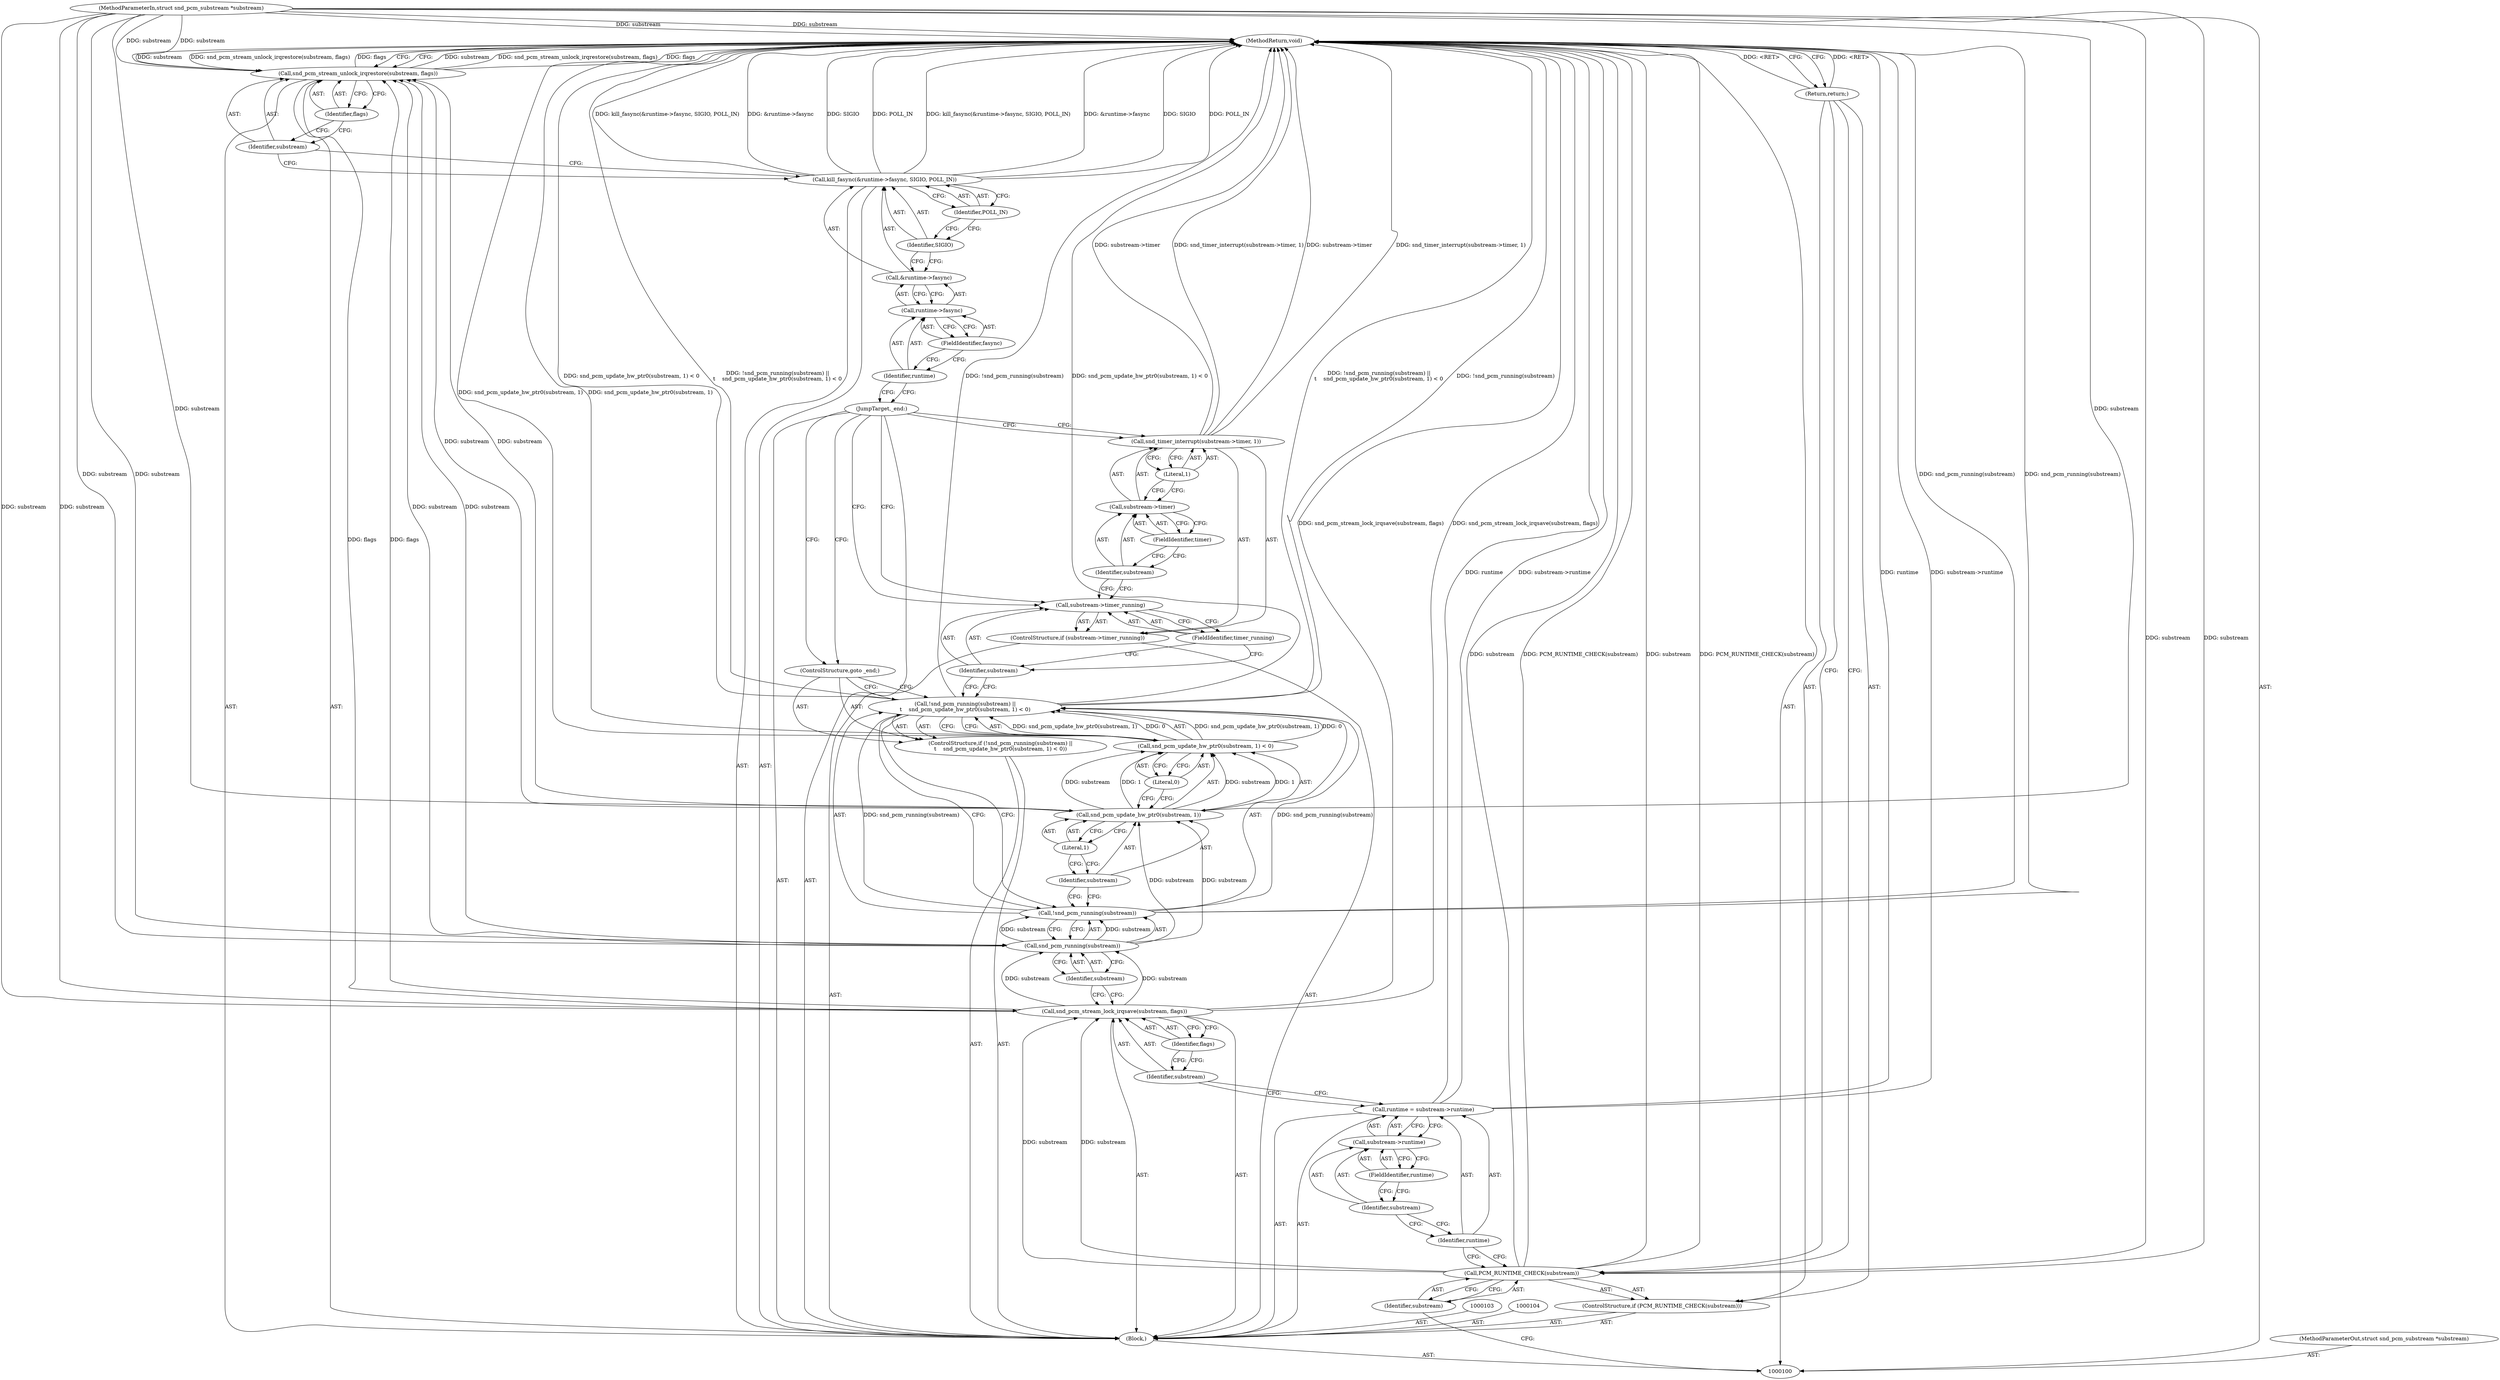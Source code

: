 digraph "0_linux_3aa02cb664c5fb1042958c8d1aa8c35055a2ebc4" {
"1000148" [label="(MethodReturn,void)"];
"1000101" [label="(MethodParameterIn,struct snd_pcm_substream *substream)"];
"1000218" [label="(MethodParameterOut,struct snd_pcm_substream *substream)"];
"1000114" [label="(Call,snd_pcm_stream_lock_irqsave(substream, flags))"];
"1000115" [label="(Identifier,substream)"];
"1000116" [label="(Identifier,flags)"];
"1000117" [label="(ControlStructure,if (!snd_pcm_running(substream) ||\n\t    snd_pcm_update_hw_ptr0(substream, 1) < 0))"];
"1000121" [label="(Identifier,substream)"];
"1000118" [label="(Call,!snd_pcm_running(substream) ||\n\t    snd_pcm_update_hw_ptr0(substream, 1) < 0)"];
"1000119" [label="(Call,!snd_pcm_running(substream))"];
"1000120" [label="(Call,snd_pcm_running(substream))"];
"1000124" [label="(Identifier,substream)"];
"1000125" [label="(Literal,1)"];
"1000126" [label="(Literal,0)"];
"1000122" [label="(Call,snd_pcm_update_hw_ptr0(substream, 1) < 0)"];
"1000123" [label="(Call,snd_pcm_update_hw_ptr0(substream, 1))"];
"1000127" [label="(ControlStructure,goto _end;)"];
"1000128" [label="(ControlStructure,if (substream->timer_running))"];
"1000131" [label="(FieldIdentifier,timer_running)"];
"1000129" [label="(Call,substream->timer_running)"];
"1000130" [label="(Identifier,substream)"];
"1000133" [label="(Call,substream->timer)"];
"1000134" [label="(Identifier,substream)"];
"1000132" [label="(Call,snd_timer_interrupt(substream->timer, 1))"];
"1000135" [label="(FieldIdentifier,timer)"];
"1000136" [label="(Literal,1)"];
"1000137" [label="(JumpTarget,_end:)"];
"1000102" [label="(Block,)"];
"1000139" [label="(Call,&runtime->fasync)"];
"1000140" [label="(Call,runtime->fasync)"];
"1000141" [label="(Identifier,runtime)"];
"1000138" [label="(Call,kill_fasync(&runtime->fasync, SIGIO, POLL_IN))"];
"1000142" [label="(FieldIdentifier,fasync)"];
"1000143" [label="(Identifier,SIGIO)"];
"1000144" [label="(Identifier,POLL_IN)"];
"1000145" [label="(Call,snd_pcm_stream_unlock_irqrestore(substream, flags))"];
"1000146" [label="(Identifier,substream)"];
"1000147" [label="(Identifier,flags)"];
"1000105" [label="(ControlStructure,if (PCM_RUNTIME_CHECK(substream)))"];
"1000107" [label="(Identifier,substream)"];
"1000106" [label="(Call,PCM_RUNTIME_CHECK(substream))"];
"1000108" [label="(Return,return;)"];
"1000109" [label="(Call,runtime = substream->runtime)"];
"1000110" [label="(Identifier,runtime)"];
"1000111" [label="(Call,substream->runtime)"];
"1000112" [label="(Identifier,substream)"];
"1000113" [label="(FieldIdentifier,runtime)"];
"1000148" -> "1000100"  [label="AST: "];
"1000148" -> "1000108"  [label="CFG: "];
"1000148" -> "1000145"  [label="CFG: "];
"1000108" -> "1000148"  [label="DDG: <RET>"];
"1000106" -> "1000148"  [label="DDG: substream"];
"1000106" -> "1000148"  [label="DDG: PCM_RUNTIME_CHECK(substream)"];
"1000114" -> "1000148"  [label="DDG: snd_pcm_stream_lock_irqsave(substream, flags)"];
"1000138" -> "1000148"  [label="DDG: POLL_IN"];
"1000138" -> "1000148"  [label="DDG: kill_fasync(&runtime->fasync, SIGIO, POLL_IN)"];
"1000138" -> "1000148"  [label="DDG: &runtime->fasync"];
"1000138" -> "1000148"  [label="DDG: SIGIO"];
"1000118" -> "1000148"  [label="DDG: !snd_pcm_running(substream) ||\n\t    snd_pcm_update_hw_ptr0(substream, 1) < 0"];
"1000118" -> "1000148"  [label="DDG: !snd_pcm_running(substream)"];
"1000118" -> "1000148"  [label="DDG: snd_pcm_update_hw_ptr0(substream, 1) < 0"];
"1000132" -> "1000148"  [label="DDG: substream->timer"];
"1000132" -> "1000148"  [label="DDG: snd_timer_interrupt(substream->timer, 1)"];
"1000145" -> "1000148"  [label="DDG: substream"];
"1000145" -> "1000148"  [label="DDG: snd_pcm_stream_unlock_irqrestore(substream, flags)"];
"1000145" -> "1000148"  [label="DDG: flags"];
"1000122" -> "1000148"  [label="DDG: snd_pcm_update_hw_ptr0(substream, 1)"];
"1000101" -> "1000148"  [label="DDG: substream"];
"1000109" -> "1000148"  [label="DDG: runtime"];
"1000109" -> "1000148"  [label="DDG: substream->runtime"];
"1000119" -> "1000148"  [label="DDG: snd_pcm_running(substream)"];
"1000101" -> "1000100"  [label="AST: "];
"1000101" -> "1000148"  [label="DDG: substream"];
"1000101" -> "1000106"  [label="DDG: substream"];
"1000101" -> "1000114"  [label="DDG: substream"];
"1000101" -> "1000120"  [label="DDG: substream"];
"1000101" -> "1000123"  [label="DDG: substream"];
"1000101" -> "1000145"  [label="DDG: substream"];
"1000218" -> "1000100"  [label="AST: "];
"1000114" -> "1000102"  [label="AST: "];
"1000114" -> "1000116"  [label="CFG: "];
"1000115" -> "1000114"  [label="AST: "];
"1000116" -> "1000114"  [label="AST: "];
"1000121" -> "1000114"  [label="CFG: "];
"1000114" -> "1000148"  [label="DDG: snd_pcm_stream_lock_irqsave(substream, flags)"];
"1000106" -> "1000114"  [label="DDG: substream"];
"1000101" -> "1000114"  [label="DDG: substream"];
"1000114" -> "1000120"  [label="DDG: substream"];
"1000114" -> "1000145"  [label="DDG: flags"];
"1000115" -> "1000114"  [label="AST: "];
"1000115" -> "1000109"  [label="CFG: "];
"1000116" -> "1000115"  [label="CFG: "];
"1000116" -> "1000114"  [label="AST: "];
"1000116" -> "1000115"  [label="CFG: "];
"1000114" -> "1000116"  [label="CFG: "];
"1000117" -> "1000102"  [label="AST: "];
"1000118" -> "1000117"  [label="AST: "];
"1000127" -> "1000117"  [label="AST: "];
"1000121" -> "1000120"  [label="AST: "];
"1000121" -> "1000114"  [label="CFG: "];
"1000120" -> "1000121"  [label="CFG: "];
"1000118" -> "1000117"  [label="AST: "];
"1000118" -> "1000119"  [label="CFG: "];
"1000118" -> "1000122"  [label="CFG: "];
"1000119" -> "1000118"  [label="AST: "];
"1000122" -> "1000118"  [label="AST: "];
"1000127" -> "1000118"  [label="CFG: "];
"1000130" -> "1000118"  [label="CFG: "];
"1000118" -> "1000148"  [label="DDG: !snd_pcm_running(substream) ||\n\t    snd_pcm_update_hw_ptr0(substream, 1) < 0"];
"1000118" -> "1000148"  [label="DDG: !snd_pcm_running(substream)"];
"1000118" -> "1000148"  [label="DDG: snd_pcm_update_hw_ptr0(substream, 1) < 0"];
"1000119" -> "1000118"  [label="DDG: snd_pcm_running(substream)"];
"1000122" -> "1000118"  [label="DDG: snd_pcm_update_hw_ptr0(substream, 1)"];
"1000122" -> "1000118"  [label="DDG: 0"];
"1000119" -> "1000118"  [label="AST: "];
"1000119" -> "1000120"  [label="CFG: "];
"1000120" -> "1000119"  [label="AST: "];
"1000124" -> "1000119"  [label="CFG: "];
"1000118" -> "1000119"  [label="CFG: "];
"1000119" -> "1000148"  [label="DDG: snd_pcm_running(substream)"];
"1000119" -> "1000118"  [label="DDG: snd_pcm_running(substream)"];
"1000120" -> "1000119"  [label="DDG: substream"];
"1000120" -> "1000119"  [label="AST: "];
"1000120" -> "1000121"  [label="CFG: "];
"1000121" -> "1000120"  [label="AST: "];
"1000119" -> "1000120"  [label="CFG: "];
"1000120" -> "1000119"  [label="DDG: substream"];
"1000114" -> "1000120"  [label="DDG: substream"];
"1000101" -> "1000120"  [label="DDG: substream"];
"1000120" -> "1000123"  [label="DDG: substream"];
"1000120" -> "1000145"  [label="DDG: substream"];
"1000124" -> "1000123"  [label="AST: "];
"1000124" -> "1000119"  [label="CFG: "];
"1000125" -> "1000124"  [label="CFG: "];
"1000125" -> "1000123"  [label="AST: "];
"1000125" -> "1000124"  [label="CFG: "];
"1000123" -> "1000125"  [label="CFG: "];
"1000126" -> "1000122"  [label="AST: "];
"1000126" -> "1000123"  [label="CFG: "];
"1000122" -> "1000126"  [label="CFG: "];
"1000122" -> "1000118"  [label="AST: "];
"1000122" -> "1000126"  [label="CFG: "];
"1000123" -> "1000122"  [label="AST: "];
"1000126" -> "1000122"  [label="AST: "];
"1000118" -> "1000122"  [label="CFG: "];
"1000122" -> "1000148"  [label="DDG: snd_pcm_update_hw_ptr0(substream, 1)"];
"1000122" -> "1000118"  [label="DDG: snd_pcm_update_hw_ptr0(substream, 1)"];
"1000122" -> "1000118"  [label="DDG: 0"];
"1000123" -> "1000122"  [label="DDG: substream"];
"1000123" -> "1000122"  [label="DDG: 1"];
"1000123" -> "1000122"  [label="AST: "];
"1000123" -> "1000125"  [label="CFG: "];
"1000124" -> "1000123"  [label="AST: "];
"1000125" -> "1000123"  [label="AST: "];
"1000126" -> "1000123"  [label="CFG: "];
"1000123" -> "1000122"  [label="DDG: substream"];
"1000123" -> "1000122"  [label="DDG: 1"];
"1000120" -> "1000123"  [label="DDG: substream"];
"1000101" -> "1000123"  [label="DDG: substream"];
"1000123" -> "1000145"  [label="DDG: substream"];
"1000127" -> "1000117"  [label="AST: "];
"1000127" -> "1000118"  [label="CFG: "];
"1000137" -> "1000127"  [label="CFG: "];
"1000128" -> "1000102"  [label="AST: "];
"1000129" -> "1000128"  [label="AST: "];
"1000132" -> "1000128"  [label="AST: "];
"1000131" -> "1000129"  [label="AST: "];
"1000131" -> "1000130"  [label="CFG: "];
"1000129" -> "1000131"  [label="CFG: "];
"1000129" -> "1000128"  [label="AST: "];
"1000129" -> "1000131"  [label="CFG: "];
"1000130" -> "1000129"  [label="AST: "];
"1000131" -> "1000129"  [label="AST: "];
"1000134" -> "1000129"  [label="CFG: "];
"1000137" -> "1000129"  [label="CFG: "];
"1000130" -> "1000129"  [label="AST: "];
"1000130" -> "1000118"  [label="CFG: "];
"1000131" -> "1000130"  [label="CFG: "];
"1000133" -> "1000132"  [label="AST: "];
"1000133" -> "1000135"  [label="CFG: "];
"1000134" -> "1000133"  [label="AST: "];
"1000135" -> "1000133"  [label="AST: "];
"1000136" -> "1000133"  [label="CFG: "];
"1000134" -> "1000133"  [label="AST: "];
"1000134" -> "1000129"  [label="CFG: "];
"1000135" -> "1000134"  [label="CFG: "];
"1000132" -> "1000128"  [label="AST: "];
"1000132" -> "1000136"  [label="CFG: "];
"1000133" -> "1000132"  [label="AST: "];
"1000136" -> "1000132"  [label="AST: "];
"1000137" -> "1000132"  [label="CFG: "];
"1000132" -> "1000148"  [label="DDG: substream->timer"];
"1000132" -> "1000148"  [label="DDG: snd_timer_interrupt(substream->timer, 1)"];
"1000135" -> "1000133"  [label="AST: "];
"1000135" -> "1000134"  [label="CFG: "];
"1000133" -> "1000135"  [label="CFG: "];
"1000136" -> "1000132"  [label="AST: "];
"1000136" -> "1000133"  [label="CFG: "];
"1000132" -> "1000136"  [label="CFG: "];
"1000137" -> "1000102"  [label="AST: "];
"1000137" -> "1000132"  [label="CFG: "];
"1000137" -> "1000129"  [label="CFG: "];
"1000137" -> "1000127"  [label="CFG: "];
"1000141" -> "1000137"  [label="CFG: "];
"1000102" -> "1000100"  [label="AST: "];
"1000103" -> "1000102"  [label="AST: "];
"1000104" -> "1000102"  [label="AST: "];
"1000105" -> "1000102"  [label="AST: "];
"1000109" -> "1000102"  [label="AST: "];
"1000114" -> "1000102"  [label="AST: "];
"1000117" -> "1000102"  [label="AST: "];
"1000128" -> "1000102"  [label="AST: "];
"1000137" -> "1000102"  [label="AST: "];
"1000138" -> "1000102"  [label="AST: "];
"1000145" -> "1000102"  [label="AST: "];
"1000139" -> "1000138"  [label="AST: "];
"1000139" -> "1000140"  [label="CFG: "];
"1000140" -> "1000139"  [label="AST: "];
"1000143" -> "1000139"  [label="CFG: "];
"1000140" -> "1000139"  [label="AST: "];
"1000140" -> "1000142"  [label="CFG: "];
"1000141" -> "1000140"  [label="AST: "];
"1000142" -> "1000140"  [label="AST: "];
"1000139" -> "1000140"  [label="CFG: "];
"1000141" -> "1000140"  [label="AST: "];
"1000141" -> "1000137"  [label="CFG: "];
"1000142" -> "1000141"  [label="CFG: "];
"1000138" -> "1000102"  [label="AST: "];
"1000138" -> "1000144"  [label="CFG: "];
"1000139" -> "1000138"  [label="AST: "];
"1000143" -> "1000138"  [label="AST: "];
"1000144" -> "1000138"  [label="AST: "];
"1000146" -> "1000138"  [label="CFG: "];
"1000138" -> "1000148"  [label="DDG: POLL_IN"];
"1000138" -> "1000148"  [label="DDG: kill_fasync(&runtime->fasync, SIGIO, POLL_IN)"];
"1000138" -> "1000148"  [label="DDG: &runtime->fasync"];
"1000138" -> "1000148"  [label="DDG: SIGIO"];
"1000142" -> "1000140"  [label="AST: "];
"1000142" -> "1000141"  [label="CFG: "];
"1000140" -> "1000142"  [label="CFG: "];
"1000143" -> "1000138"  [label="AST: "];
"1000143" -> "1000139"  [label="CFG: "];
"1000144" -> "1000143"  [label="CFG: "];
"1000144" -> "1000138"  [label="AST: "];
"1000144" -> "1000143"  [label="CFG: "];
"1000138" -> "1000144"  [label="CFG: "];
"1000145" -> "1000102"  [label="AST: "];
"1000145" -> "1000147"  [label="CFG: "];
"1000146" -> "1000145"  [label="AST: "];
"1000147" -> "1000145"  [label="AST: "];
"1000148" -> "1000145"  [label="CFG: "];
"1000145" -> "1000148"  [label="DDG: substream"];
"1000145" -> "1000148"  [label="DDG: snd_pcm_stream_unlock_irqrestore(substream, flags)"];
"1000145" -> "1000148"  [label="DDG: flags"];
"1000120" -> "1000145"  [label="DDG: substream"];
"1000123" -> "1000145"  [label="DDG: substream"];
"1000101" -> "1000145"  [label="DDG: substream"];
"1000114" -> "1000145"  [label="DDG: flags"];
"1000146" -> "1000145"  [label="AST: "];
"1000146" -> "1000138"  [label="CFG: "];
"1000147" -> "1000146"  [label="CFG: "];
"1000147" -> "1000145"  [label="AST: "];
"1000147" -> "1000146"  [label="CFG: "];
"1000145" -> "1000147"  [label="CFG: "];
"1000105" -> "1000102"  [label="AST: "];
"1000106" -> "1000105"  [label="AST: "];
"1000108" -> "1000105"  [label="AST: "];
"1000107" -> "1000106"  [label="AST: "];
"1000107" -> "1000100"  [label="CFG: "];
"1000106" -> "1000107"  [label="CFG: "];
"1000106" -> "1000105"  [label="AST: "];
"1000106" -> "1000107"  [label="CFG: "];
"1000107" -> "1000106"  [label="AST: "];
"1000108" -> "1000106"  [label="CFG: "];
"1000110" -> "1000106"  [label="CFG: "];
"1000106" -> "1000148"  [label="DDG: substream"];
"1000106" -> "1000148"  [label="DDG: PCM_RUNTIME_CHECK(substream)"];
"1000101" -> "1000106"  [label="DDG: substream"];
"1000106" -> "1000114"  [label="DDG: substream"];
"1000108" -> "1000105"  [label="AST: "];
"1000108" -> "1000106"  [label="CFG: "];
"1000148" -> "1000108"  [label="CFG: "];
"1000108" -> "1000148"  [label="DDG: <RET>"];
"1000109" -> "1000102"  [label="AST: "];
"1000109" -> "1000111"  [label="CFG: "];
"1000110" -> "1000109"  [label="AST: "];
"1000111" -> "1000109"  [label="AST: "];
"1000115" -> "1000109"  [label="CFG: "];
"1000109" -> "1000148"  [label="DDG: runtime"];
"1000109" -> "1000148"  [label="DDG: substream->runtime"];
"1000110" -> "1000109"  [label="AST: "];
"1000110" -> "1000106"  [label="CFG: "];
"1000112" -> "1000110"  [label="CFG: "];
"1000111" -> "1000109"  [label="AST: "];
"1000111" -> "1000113"  [label="CFG: "];
"1000112" -> "1000111"  [label="AST: "];
"1000113" -> "1000111"  [label="AST: "];
"1000109" -> "1000111"  [label="CFG: "];
"1000112" -> "1000111"  [label="AST: "];
"1000112" -> "1000110"  [label="CFG: "];
"1000113" -> "1000112"  [label="CFG: "];
"1000113" -> "1000111"  [label="AST: "];
"1000113" -> "1000112"  [label="CFG: "];
"1000111" -> "1000113"  [label="CFG: "];
}
